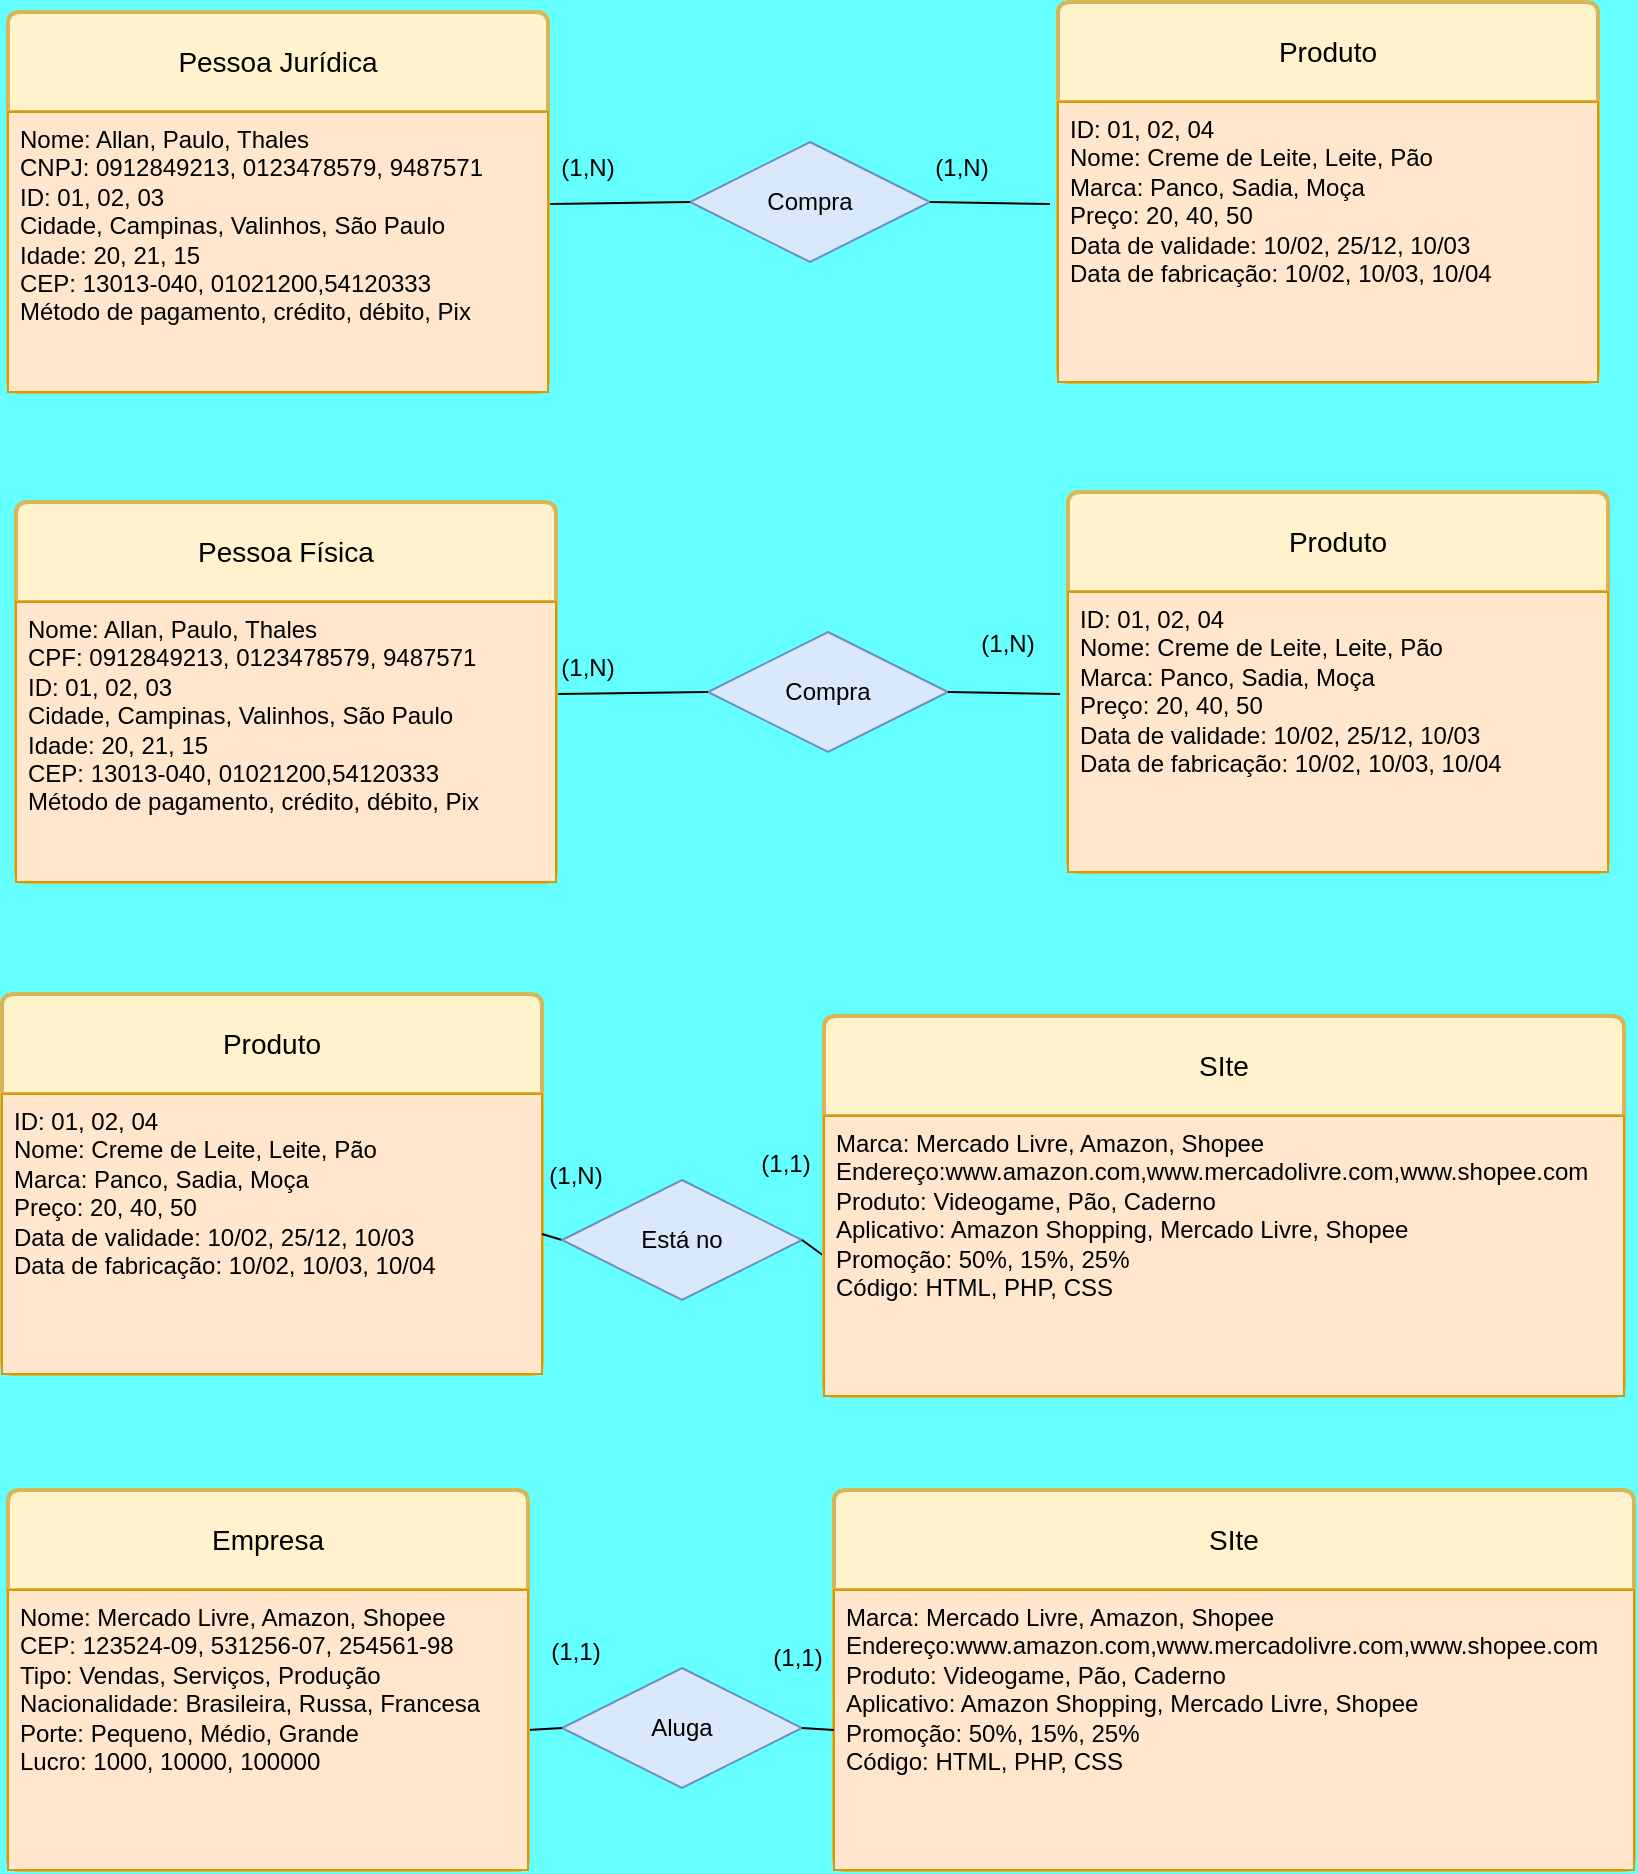 <mxfile version="26.0.16">
  <diagram name="Página-1" id="I99F2NskH2YmtPhK2gz2">
    <mxGraphModel dx="1500" dy="804" grid="0" gridSize="10" guides="1" tooltips="1" connect="1" arrows="1" fold="1" page="1" pageScale="1" pageWidth="827" pageHeight="1169" background="#66FFFF" math="0" shadow="0">
      <root>
        <mxCell id="0" />
        <mxCell id="1" parent="0" />
        <mxCell id="4FD4NFaw8G5c-ec8fT4B-5" value="Compra" style="shape=rhombus;perimeter=rhombusPerimeter;whiteSpace=wrap;html=1;align=center;fillColor=#dae8fc;strokeColor=#6c8ebf;" parent="1" vertex="1">
          <mxGeometry x="360" y="495" width="120" height="60" as="geometry" />
        </mxCell>
        <mxCell id="4FD4NFaw8G5c-ec8fT4B-8" value="" style="endArrow=none;html=1;rounded=0;exitX=1.004;exitY=0.329;exitDx=0;exitDy=0;entryX=0;entryY=0.5;entryDx=0;entryDy=0;exitPerimeter=0;" parent="1" source="4FD4NFaw8G5c-ec8fT4B-50" target="4FD4NFaw8G5c-ec8fT4B-5" edge="1">
          <mxGeometry relative="1" as="geometry">
            <mxPoint x="210" y="525" as="sourcePoint" />
            <mxPoint x="460" y="415" as="targetPoint" />
          </mxGeometry>
        </mxCell>
        <mxCell id="4FD4NFaw8G5c-ec8fT4B-11" value="" style="endArrow=none;html=1;rounded=0;exitX=1;exitY=0.5;exitDx=0;exitDy=0;entryX=-0.015;entryY=0.364;entryDx=0;entryDy=0;entryPerimeter=0;" parent="1" source="4FD4NFaw8G5c-ec8fT4B-5" target="4FD4NFaw8G5c-ec8fT4B-54" edge="1">
          <mxGeometry relative="1" as="geometry">
            <mxPoint x="340" y="605" as="sourcePoint" />
            <mxPoint x="690" y="525" as="targetPoint" />
          </mxGeometry>
        </mxCell>
        <mxCell id="4FD4NFaw8G5c-ec8fT4B-12" value="&lt;div&gt;&lt;br&gt;&lt;/div&gt;&lt;div&gt;(1,N)&lt;br&gt;&lt;/div&gt;" style="text;html=1;align=center;verticalAlign=middle;whiteSpace=wrap;rounded=0;" parent="1" vertex="1">
          <mxGeometry x="480" y="478" width="60" height="30" as="geometry" />
        </mxCell>
        <mxCell id="4FD4NFaw8G5c-ec8fT4B-49" value="&lt;div&gt;Pessoa Física&lt;/div&gt;" style="swimlane;childLayout=stackLayout;horizontal=1;startSize=50;horizontalStack=0;rounded=1;fontSize=14;fontStyle=0;strokeWidth=2;resizeParent=0;resizeLast=1;shadow=0;dashed=0;align=center;arcSize=4;whiteSpace=wrap;html=1;fillColor=#fff2cc;strokeColor=#d6b656;" parent="1" vertex="1">
          <mxGeometry x="14" y="430" width="270" height="190" as="geometry" />
        </mxCell>
        <mxCell id="4FD4NFaw8G5c-ec8fT4B-50" value="&lt;div&gt;Nome: Allan, Paulo, Thales&lt;/div&gt;&lt;div&gt;CPF: 0912849213, 0123478579, 9487571&lt;/div&gt;&lt;div&gt;ID: 01, 02, 03&lt;/div&gt;&lt;div&gt;Cidade, Campinas, Valinhos, São Paulo&lt;/div&gt;&lt;div&gt;Idade: 20, 21, 15&lt;/div&gt;&lt;div&gt;CEP: &lt;span class=&quot;LrzXr&quot;&gt;13013-040, 01021200,54120333&lt;/span&gt;&lt;/div&gt;&lt;div&gt;&lt;span class=&quot;LrzXr&quot;&gt;Método de pagamento, crédito, débito, Pix&lt;br&gt;&lt;/span&gt;&lt;/div&gt;&lt;div&gt;&lt;br&gt;&lt;/div&gt;" style="align=left;strokeColor=#d79b00;fillColor=#ffe6cc;spacingLeft=4;spacingRight=4;fontSize=12;verticalAlign=top;resizable=0;rotatable=0;part=1;html=1;whiteSpace=wrap;" parent="4FD4NFaw8G5c-ec8fT4B-49" vertex="1">
          <mxGeometry y="50" width="270" height="140" as="geometry" />
        </mxCell>
        <mxCell id="4FD4NFaw8G5c-ec8fT4B-53" value="Produto" style="swimlane;childLayout=stackLayout;horizontal=1;startSize=50;horizontalStack=0;rounded=1;fontSize=14;fontStyle=0;strokeWidth=2;resizeParent=0;resizeLast=1;shadow=0;dashed=0;align=center;arcSize=4;whiteSpace=wrap;html=1;fillColor=#fff2cc;strokeColor=#d6b656;" parent="1" vertex="1">
          <mxGeometry x="540" y="425" width="270" height="190" as="geometry" />
        </mxCell>
        <mxCell id="4FD4NFaw8G5c-ec8fT4B-54" value="&lt;div&gt;ID: 01, 02, 04&lt;/div&gt;&lt;div&gt;Nome: Creme de Leite, Leite, Pão&lt;/div&gt;&lt;div&gt;Marca: Panco, Sadia, Moça&lt;/div&gt;&lt;div&gt;Preço: 20, 40, 50&lt;/div&gt;&lt;div&gt;Data de validade: 10/02, 25/12, 10/03&lt;/div&gt;&lt;div&gt;Data de fabricação: 10/02, 10/03, 10/04&lt;/div&gt;&lt;div&gt;&lt;br&gt;&lt;/div&gt;" style="align=left;strokeColor=#d79b00;fillColor=#ffe6cc;spacingLeft=4;spacingRight=4;fontSize=12;verticalAlign=top;resizable=0;rotatable=0;part=1;html=1;whiteSpace=wrap;" parent="4FD4NFaw8G5c-ec8fT4B-53" vertex="1">
          <mxGeometry y="50" width="270" height="140" as="geometry" />
        </mxCell>
        <mxCell id="4FD4NFaw8G5c-ec8fT4B-55" value="Compra" style="shape=rhombus;perimeter=rhombusPerimeter;whiteSpace=wrap;html=1;align=center;fillColor=#dae8fc;strokeColor=#6c8ebf;" parent="1" vertex="1">
          <mxGeometry x="351" y="250" width="120" height="60" as="geometry" />
        </mxCell>
        <mxCell id="4FD4NFaw8G5c-ec8fT4B-56" value="" style="endArrow=none;html=1;rounded=0;exitX=1.004;exitY=0.329;exitDx=0;exitDy=0;entryX=0;entryY=0.5;entryDx=0;entryDy=0;exitPerimeter=0;" parent="1" source="4FD4NFaw8G5c-ec8fT4B-60" target="4FD4NFaw8G5c-ec8fT4B-55" edge="1">
          <mxGeometry relative="1" as="geometry">
            <mxPoint x="201" y="280" as="sourcePoint" />
            <mxPoint x="451" y="170" as="targetPoint" />
          </mxGeometry>
        </mxCell>
        <mxCell id="4FD4NFaw8G5c-ec8fT4B-57" value="" style="endArrow=none;html=1;rounded=0;exitX=1;exitY=0.5;exitDx=0;exitDy=0;entryX=-0.015;entryY=0.364;entryDx=0;entryDy=0;entryPerimeter=0;" parent="1" source="4FD4NFaw8G5c-ec8fT4B-55" target="4FD4NFaw8G5c-ec8fT4B-62" edge="1">
          <mxGeometry relative="1" as="geometry">
            <mxPoint x="331" y="360" as="sourcePoint" />
            <mxPoint x="681" y="280" as="targetPoint" />
          </mxGeometry>
        </mxCell>
        <mxCell id="4FD4NFaw8G5c-ec8fT4B-58" value="&lt;div&gt;&lt;br&gt;&lt;/div&gt;&lt;div&gt;(1,N)&lt;br&gt;&lt;/div&gt;" style="text;html=1;align=center;verticalAlign=middle;whiteSpace=wrap;rounded=0;" parent="1" vertex="1">
          <mxGeometry x="456.89" y="240" width="60" height="30" as="geometry" />
        </mxCell>
        <mxCell id="4FD4NFaw8G5c-ec8fT4B-59" value="Pessoa Jurídica" style="swimlane;childLayout=stackLayout;horizontal=1;startSize=50;horizontalStack=0;rounded=1;fontSize=14;fontStyle=0;strokeWidth=2;resizeParent=0;resizeLast=1;shadow=0;dashed=0;align=center;arcSize=4;whiteSpace=wrap;html=1;fillColor=#fff2cc;strokeColor=#d6b656;" parent="1" vertex="1">
          <mxGeometry x="10" y="185" width="270" height="190" as="geometry" />
        </mxCell>
        <mxCell id="4FD4NFaw8G5c-ec8fT4B-60" value="&lt;div&gt;Nome: Allan, Paulo, Thales&lt;/div&gt;&lt;div&gt;CNPJ: 0912849213, 0123478579, 9487571&lt;/div&gt;&lt;div&gt;ID: 01, 02, 03&lt;/div&gt;&lt;div&gt;Cidade, Campinas, Valinhos, São Paulo&lt;/div&gt;&lt;div&gt;Idade: 20, 21, 15&lt;/div&gt;&lt;div&gt;CEP: &lt;span class=&quot;LrzXr&quot;&gt;13013-040, 01021200,54120333&lt;/span&gt;&lt;/div&gt;&lt;div&gt;&lt;span class=&quot;LrzXr&quot;&gt;Método de pagamento, crédito, débito, Pix&lt;br&gt;&lt;/span&gt;&lt;/div&gt;&lt;div&gt;&lt;br&gt;&lt;/div&gt;" style="align=left;strokeColor=#d79b00;fillColor=#ffe6cc;spacingLeft=4;spacingRight=4;fontSize=12;verticalAlign=top;resizable=0;rotatable=0;part=1;html=1;whiteSpace=wrap;" parent="4FD4NFaw8G5c-ec8fT4B-59" vertex="1">
          <mxGeometry y="50" width="270" height="140" as="geometry" />
        </mxCell>
        <mxCell id="4FD4NFaw8G5c-ec8fT4B-61" value="Produto" style="swimlane;childLayout=stackLayout;horizontal=1;startSize=50;horizontalStack=0;rounded=1;fontSize=14;fontStyle=0;strokeWidth=2;resizeParent=0;resizeLast=1;shadow=0;dashed=0;align=center;arcSize=4;whiteSpace=wrap;html=1;fillColor=#fff2cc;strokeColor=#d6b656;" parent="1" vertex="1">
          <mxGeometry x="535" y="180" width="270" height="190" as="geometry" />
        </mxCell>
        <mxCell id="4FD4NFaw8G5c-ec8fT4B-62" value="&lt;div&gt;ID: 01, 02, 04&lt;/div&gt;&lt;div&gt;Nome: Creme de Leite, Leite, Pão&lt;/div&gt;&lt;div&gt;Marca: Panco, Sadia, Moça&lt;/div&gt;&lt;div&gt;Preço: 20, 40, 50&lt;/div&gt;&lt;div&gt;Data de validade: 10/02, 25/12, 10/03&lt;/div&gt;&lt;div&gt;Data de fabricação: 10/02, 10/03, 10/04&lt;/div&gt;&lt;div&gt;&lt;br&gt;&lt;/div&gt;" style="align=left;strokeColor=#d79b00;fillColor=#ffe6cc;spacingLeft=4;spacingRight=4;fontSize=12;verticalAlign=top;resizable=0;rotatable=0;part=1;html=1;whiteSpace=wrap;" parent="4FD4NFaw8G5c-ec8fT4B-61" vertex="1">
          <mxGeometry y="50" width="270" height="140" as="geometry" />
        </mxCell>
        <mxCell id="4FD4NFaw8G5c-ec8fT4B-63" value="Produto" style="swimlane;childLayout=stackLayout;horizontal=1;startSize=50;horizontalStack=0;rounded=1;fontSize=14;fontStyle=0;strokeWidth=2;resizeParent=0;resizeLast=1;shadow=0;dashed=0;align=center;arcSize=4;whiteSpace=wrap;html=1;fillColor=#fff2cc;strokeColor=#d6b656;" parent="1" vertex="1">
          <mxGeometry x="7" y="676" width="270" height="190" as="geometry" />
        </mxCell>
        <mxCell id="4FD4NFaw8G5c-ec8fT4B-64" value="&lt;div&gt;ID: 01, 02, 04&lt;/div&gt;&lt;div&gt;Nome: Creme de Leite, Leite, Pão&lt;/div&gt;&lt;div&gt;Marca: Panco, Sadia, Moça&lt;/div&gt;&lt;div&gt;Preço: 20, 40, 50&lt;/div&gt;&lt;div&gt;Data de validade: 10/02, 25/12, 10/03&lt;/div&gt;&lt;div&gt;Data de fabricação: 10/02, 10/03, 10/04&lt;/div&gt;&lt;div&gt;&lt;br&gt;&lt;/div&gt;" style="align=left;strokeColor=#d79b00;fillColor=#ffe6cc;spacingLeft=4;spacingRight=4;fontSize=12;verticalAlign=top;resizable=0;rotatable=0;part=1;html=1;whiteSpace=wrap;" parent="4FD4NFaw8G5c-ec8fT4B-63" vertex="1">
          <mxGeometry y="50" width="270" height="140" as="geometry" />
        </mxCell>
        <mxCell id="4FD4NFaw8G5c-ec8fT4B-66" value="" style="endArrow=none;html=1;rounded=0;entryX=0;entryY=0.5;entryDx=0;entryDy=0;exitX=1;exitY=0.5;exitDx=0;exitDy=0;" parent="1" source="4FD4NFaw8G5c-ec8fT4B-64" target="4FD4NFaw8G5c-ec8fT4B-67" edge="1">
          <mxGeometry relative="1" as="geometry">
            <mxPoint x="260" y="780" as="sourcePoint" />
            <mxPoint x="266.89" y="930" as="targetPoint" />
          </mxGeometry>
        </mxCell>
        <mxCell id="4FD4NFaw8G5c-ec8fT4B-67" value="Está no" style="shape=rhombus;perimeter=rhombusPerimeter;whiteSpace=wrap;html=1;align=center;fillColor=#dae8fc;strokeColor=#6c8ebf;" parent="1" vertex="1">
          <mxGeometry x="287" y="769" width="120" height="60" as="geometry" />
        </mxCell>
        <mxCell id="4FD4NFaw8G5c-ec8fT4B-68" value="" style="endArrow=none;html=1;rounded=0;exitX=1;exitY=0.5;exitDx=0;exitDy=0;entryX=0;entryY=0.5;entryDx=0;entryDy=0;" parent="1" source="4FD4NFaw8G5c-ec8fT4B-67" target="4FD4NFaw8G5c-ec8fT4B-74" edge="1">
          <mxGeometry relative="1" as="geometry">
            <mxPoint x="136.89" y="960" as="sourcePoint" />
            <mxPoint x="620" y="800" as="targetPoint" />
          </mxGeometry>
        </mxCell>
        <mxCell id="4FD4NFaw8G5c-ec8fT4B-69" value="(1,1)" style="text;html=1;align=center;verticalAlign=middle;whiteSpace=wrap;rounded=0;" parent="1" vertex="1">
          <mxGeometry x="369" y="746" width="60" height="30" as="geometry" />
        </mxCell>
        <mxCell id="4FD4NFaw8G5c-ec8fT4B-73" value="SIte" style="swimlane;childLayout=stackLayout;horizontal=1;startSize=50;horizontalStack=0;rounded=1;fontSize=14;fontStyle=0;strokeWidth=2;resizeParent=0;resizeLast=1;shadow=0;dashed=0;align=center;arcSize=4;whiteSpace=wrap;html=1;fillColor=#fff2cc;strokeColor=#d6b656;" parent="1" vertex="1">
          <mxGeometry x="418" y="687" width="400" height="190" as="geometry" />
        </mxCell>
        <mxCell id="4FD4NFaw8G5c-ec8fT4B-74" value="&lt;div&gt;Marca: Mercado Livre, Amazon, Shopee&lt;br&gt;&lt;/div&gt;&lt;div&gt;Endereço:www.amazon.com,www.mercadolivre.com,www.shopee.com&lt;/div&gt;&lt;div&gt;Produto: Videogame, Pão, Caderno&lt;/div&gt;&lt;div&gt;Aplicativo: Amazon Shopping, Mercado Livre, Shopee&lt;/div&gt;&lt;div&gt;Promoção: 50%, 15%, 25%&lt;/div&gt;&lt;div&gt;Código: HTML, PHP, CSS&lt;br&gt;&lt;/div&gt;&lt;div&gt;&lt;br&gt;&lt;/div&gt;" style="align=left;strokeColor=#d79b00;fillColor=#ffe6cc;spacingLeft=4;spacingRight=4;fontSize=12;verticalAlign=top;resizable=0;rotatable=0;part=1;html=1;whiteSpace=wrap;" parent="4FD4NFaw8G5c-ec8fT4B-73" vertex="1">
          <mxGeometry y="50" width="400" height="140" as="geometry" />
        </mxCell>
        <mxCell id="4FD4NFaw8G5c-ec8fT4B-77" value="SIte" style="swimlane;childLayout=stackLayout;horizontal=1;startSize=50;horizontalStack=0;rounded=1;fontSize=14;fontStyle=0;strokeWidth=2;resizeParent=0;resizeLast=1;shadow=0;dashed=0;align=center;arcSize=4;whiteSpace=wrap;html=1;fillColor=#fff2cc;strokeColor=#d6b656;" parent="1" vertex="1">
          <mxGeometry x="423" y="924" width="400" height="190" as="geometry" />
        </mxCell>
        <mxCell id="4FD4NFaw8G5c-ec8fT4B-78" value="&lt;div&gt;Marca: Mercado Livre, Amazon, Shopee&lt;br&gt;&lt;/div&gt;&lt;div&gt;Endereço:www.amazon.com,www.mercadolivre.com,www.shopee.com&lt;/div&gt;&lt;div&gt;Produto: Videogame, Pão, Caderno&lt;/div&gt;&lt;div&gt;Aplicativo: Amazon Shopping, Mercado Livre, Shopee&lt;/div&gt;&lt;div&gt;Promoção: 50%, 15%, 25%&lt;/div&gt;&lt;div&gt;Código: HTML, PHP, CSS&lt;br&gt;&lt;/div&gt;&lt;div&gt;&lt;br&gt;&lt;/div&gt;" style="align=left;strokeColor=#d79b00;fillColor=#ffe6cc;spacingLeft=4;spacingRight=4;fontSize=12;verticalAlign=top;resizable=0;rotatable=0;part=1;html=1;whiteSpace=wrap;" parent="4FD4NFaw8G5c-ec8fT4B-77" vertex="1">
          <mxGeometry y="50" width="400" height="140" as="geometry" />
        </mxCell>
        <mxCell id="4FD4NFaw8G5c-ec8fT4B-80" value="Aluga" style="shape=rhombus;perimeter=rhombusPerimeter;whiteSpace=wrap;html=1;align=center;fillColor=#dae8fc;strokeColor=#6c8ebf;" parent="1" vertex="1">
          <mxGeometry x="287" y="1013" width="120" height="60" as="geometry" />
        </mxCell>
        <mxCell id="4FD4NFaw8G5c-ec8fT4B-81" value="" style="endArrow=none;html=1;rounded=0;exitX=0;exitY=0.5;exitDx=0;exitDy=0;entryX=1;entryY=0.5;entryDx=0;entryDy=0;" parent="1" source="4FD4NFaw8G5c-ec8fT4B-80" target="4FD4NFaw8G5c-ec8fT4B-87" edge="1">
          <mxGeometry relative="1" as="geometry">
            <mxPoint x="-80" y="1020" as="sourcePoint" />
            <mxPoint x="180" y="1020.0" as="targetPoint" />
          </mxGeometry>
        </mxCell>
        <mxCell id="4FD4NFaw8G5c-ec8fT4B-82" value="(1,1)" style="text;html=1;align=center;verticalAlign=middle;whiteSpace=wrap;rounded=0;" parent="1" vertex="1">
          <mxGeometry x="264" y="990" width="60" height="30" as="geometry" />
        </mxCell>
        <mxCell id="4FD4NFaw8G5c-ec8fT4B-86" value="Empresa" style="swimlane;childLayout=stackLayout;horizontal=1;startSize=50;horizontalStack=0;rounded=1;fontSize=14;fontStyle=0;strokeWidth=2;resizeParent=0;resizeLast=1;shadow=0;dashed=0;align=center;arcSize=4;whiteSpace=wrap;html=1;fillColor=#fff2cc;strokeColor=#d6b656;" parent="1" vertex="1">
          <mxGeometry x="10" y="924" width="260" height="190" as="geometry" />
        </mxCell>
        <mxCell id="4FD4NFaw8G5c-ec8fT4B-87" value="&lt;div&gt;Nome: Mercado Livre, Amazon, Shopee&lt;br&gt;&lt;/div&gt;&lt;div&gt;CEP: 123524-09, 531256-07, 254561-98&lt;br&gt;&lt;/div&gt;&lt;div&gt;Tipo: Vendas, Serviços, Produção&lt;br&gt;&lt;/div&gt;&lt;div&gt;Nacionalidade: Brasileira, Russa, Francesa&lt;br&gt;&lt;/div&gt;&lt;div&gt;Porte: Pequeno, Médio, Grande&lt;br&gt;&lt;/div&gt;&lt;div&gt;Lucro: 1000, 10000, 100000&lt;br&gt;&lt;/div&gt;&lt;div&gt;&lt;br&gt;&lt;/div&gt;" style="align=left;strokeColor=#d79b00;fillColor=#ffe6cc;spacingLeft=4;spacingRight=4;fontSize=12;verticalAlign=top;resizable=0;rotatable=0;part=1;html=1;whiteSpace=wrap;" parent="4FD4NFaw8G5c-ec8fT4B-86" vertex="1">
          <mxGeometry y="50" width="260" height="140" as="geometry" />
        </mxCell>
        <mxCell id="4FD4NFaw8G5c-ec8fT4B-88" value="" style="endArrow=none;html=1;rounded=0;exitX=1;exitY=0.5;exitDx=0;exitDy=0;entryX=0;entryY=0.5;entryDx=0;entryDy=0;" parent="1" source="4FD4NFaw8G5c-ec8fT4B-80" target="4FD4NFaw8G5c-ec8fT4B-78" edge="1">
          <mxGeometry relative="1" as="geometry">
            <mxPoint x="340" y="1120" as="sourcePoint" />
            <mxPoint x="500" y="1120" as="targetPoint" />
          </mxGeometry>
        </mxCell>
        <mxCell id="4FD4NFaw8G5c-ec8fT4B-89" value="(1,1)" style="text;html=1;align=center;verticalAlign=middle;whiteSpace=wrap;rounded=0;" parent="1" vertex="1">
          <mxGeometry x="375" y="993" width="60" height="30" as="geometry" />
        </mxCell>
        <mxCell id="4FD4NFaw8G5c-ec8fT4B-90" value="(1,N)" style="text;html=1;align=center;verticalAlign=middle;whiteSpace=wrap;rounded=0;" parent="1" vertex="1">
          <mxGeometry x="264" y="752" width="60" height="30" as="geometry" />
        </mxCell>
        <mxCell id="4FD4NFaw8G5c-ec8fT4B-92" value="&lt;div&gt;&lt;br&gt;&lt;/div&gt;&lt;div&gt;(1,N)&lt;br&gt;&lt;/div&gt;" style="text;html=1;align=center;verticalAlign=middle;whiteSpace=wrap;rounded=0;" parent="1" vertex="1">
          <mxGeometry x="270" y="490" width="60" height="30" as="geometry" />
        </mxCell>
        <mxCell id="4FD4NFaw8G5c-ec8fT4B-93" value="&lt;div&gt;&lt;br&gt;&lt;/div&gt;&lt;div&gt;(1,N)&lt;br&gt;&lt;/div&gt;" style="text;html=1;align=center;verticalAlign=middle;whiteSpace=wrap;rounded=0;" parent="1" vertex="1">
          <mxGeometry x="270" y="240" width="60" height="30" as="geometry" />
        </mxCell>
      </root>
    </mxGraphModel>
  </diagram>
</mxfile>
